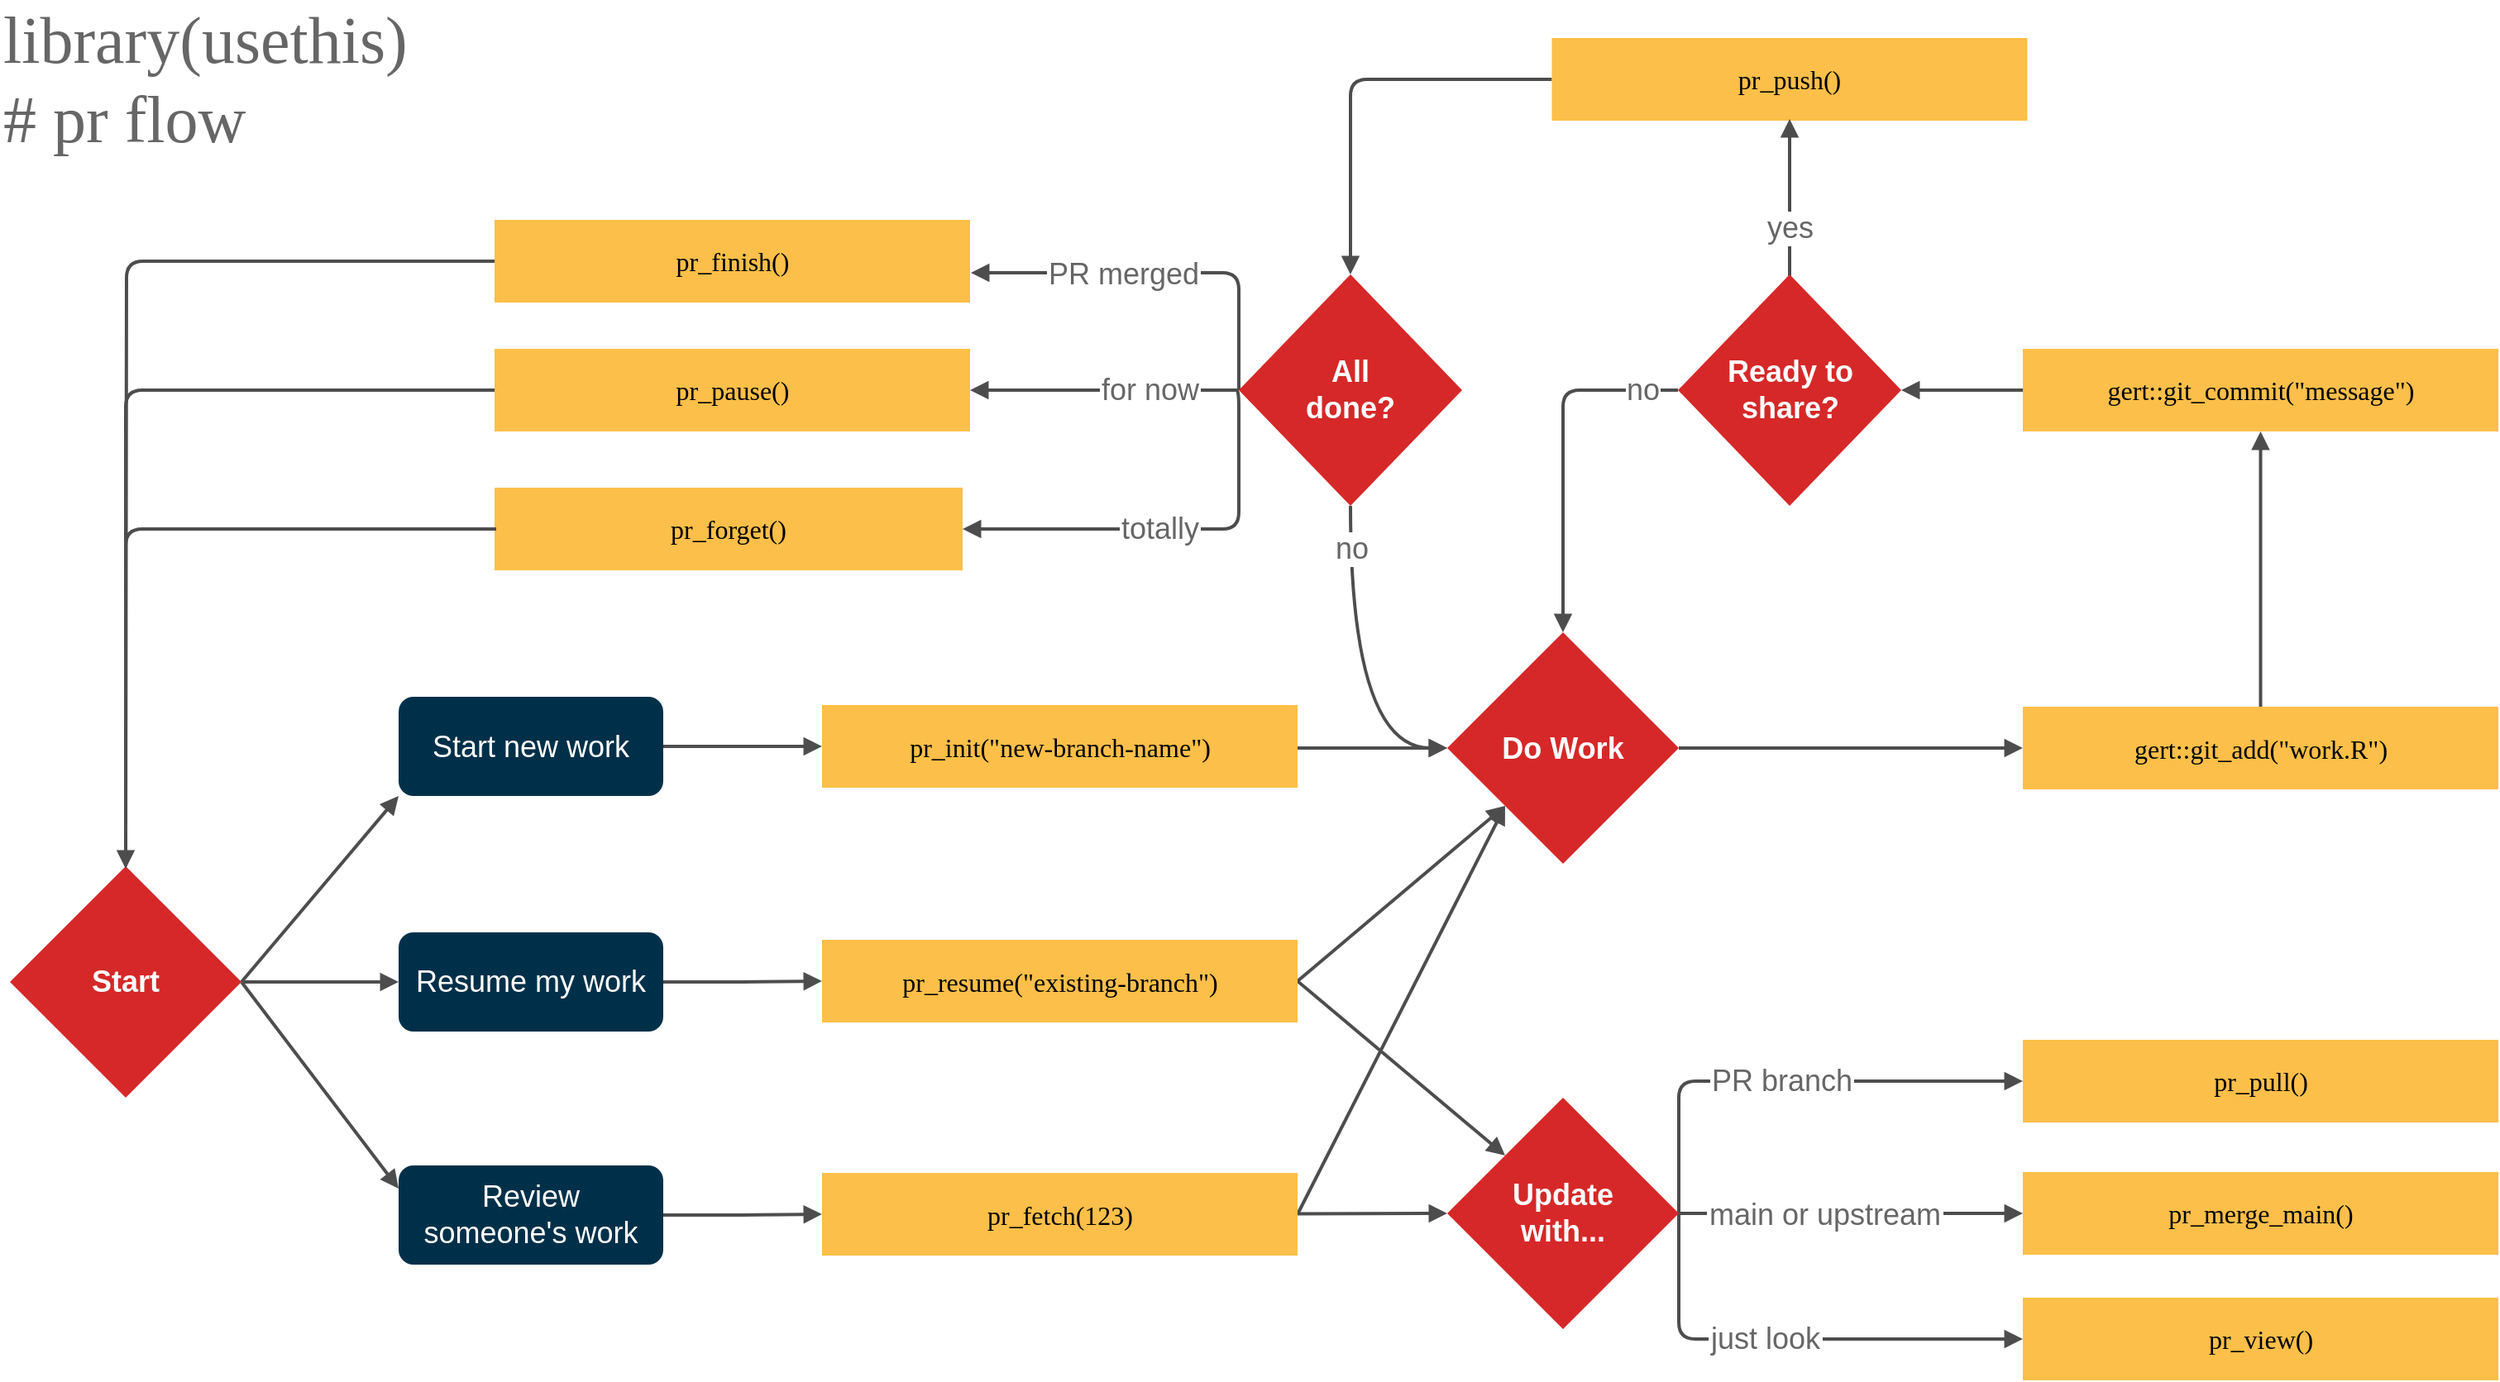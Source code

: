 <mxfile version="14.8.3" type="device"><diagram id="C5RBs43oDa-KdzZeNtuy" name="Page-1"><mxGraphModel dx="2606" dy="1859" grid="1" gridSize="18" guides="1" tooltips="1" connect="1" arrows="1" fold="1" page="1" pageScale="1" pageWidth="1600" pageHeight="900" math="0" shadow="0"><root><mxCell id="WIyWlLk6GJQsqaUBKTNV-0"/><mxCell id="WIyWlLk6GJQsqaUBKTNV-1" parent="WIyWlLk6GJQsqaUBKTNV-0"/><mxCell id="kXnddVu0CnXyLoXX3xA2-21" style="rounded=1;sketch=0;orthogonalLoop=1;jettySize=auto;html=1;entryX=0;entryY=1;entryDx=0;entryDy=0;fontFamily=Helvetica;fontSize=18;fontColor=#FFFFFF;strokeColor=#4D4D4D;strokeWidth=2;endArrow=block;endFill=1;exitX=1;exitY=0.5;exitDx=0;exitDy=0;" parent="WIyWlLk6GJQsqaUBKTNV-1" source="kXnddVu0CnXyLoXX3xA2-0" target="kXnddVu0CnXyLoXX3xA2-2" edge="1"><mxGeometry relative="1" as="geometry"/></mxCell><mxCell id="kXnddVu0CnXyLoXX3xA2-24" style="edgeStyle=orthogonalEdgeStyle;curved=0;sketch=0;orthogonalLoop=1;jettySize=auto;html=1;entryX=0;entryY=0.5;entryDx=0;entryDy=0;fontSize=18;fontColor=#FFFFFF;endArrow=block;endFill=1;strokeColor=#4D4D4D;strokeWidth=2;" parent="WIyWlLk6GJQsqaUBKTNV-1" source="kXnddVu0CnXyLoXX3xA2-0" target="kXnddVu0CnXyLoXX3xA2-3" edge="1"><mxGeometry relative="1" as="geometry"/></mxCell><mxCell id="kXnddVu0CnXyLoXX3xA2-25" style="sketch=0;orthogonalLoop=1;jettySize=auto;html=1;fontSize=18;fontColor=#FFFFFF;endArrow=block;endFill=1;strokeColor=#4D4D4D;strokeWidth=2;exitX=1;exitY=0.5;exitDx=0;exitDy=0;" parent="WIyWlLk6GJQsqaUBKTNV-1" source="kXnddVu0CnXyLoXX3xA2-0" edge="1"><mxGeometry relative="1" as="geometry"><mxPoint x="283" y="748" as="targetPoint"/></mxGeometry></mxCell><object label="Start" type="start" key="start" id="kXnddVu0CnXyLoXX3xA2-0"><mxCell style="rhombus;whiteSpace=wrap;html=1;rounded=0;sketch=0;strokeColor=none;fillColor=#D62828;fontSize=18;fontStyle=1;fontColor=#FFFFFF;" parent="WIyWlLk6GJQsqaUBKTNV-1" vertex="1"><mxGeometry x="48" y="553" width="140" height="140" as="geometry"/></mxCell></object><mxCell id="kXnddVu0CnXyLoXX3xA2-28" style="edgeStyle=orthogonalEdgeStyle;curved=0;sketch=0;orthogonalLoop=1;jettySize=auto;html=1;entryX=0;entryY=0.5;entryDx=0;entryDy=0;fontSize=18;fontColor=#FFFFFF;endArrow=block;endFill=1;strokeColor=#4D4D4D;strokeWidth=2;" parent="WIyWlLk6GJQsqaUBKTNV-1" source="kXnddVu0CnXyLoXX3xA2-2" target="kXnddVu0CnXyLoXX3xA2-6" edge="1"><mxGeometry relative="1" as="geometry"/></mxCell><object label="Start new work" type="decision" key="start-new-work" id="kXnddVu0CnXyLoXX3xA2-2"><mxCell style="rounded=1;whiteSpace=wrap;html=1;sketch=0;strokeColor=none;fillColor=#003049;fontFamily=Helvetica;fontColor=#FFFFFF;fontStyle=0;fontSize=18;spacingLeft=5;spacingRight=5;" parent="WIyWlLk6GJQsqaUBKTNV-1" vertex="1"><mxGeometry x="283" y="450.5" width="160" height="60" as="geometry"/></mxCell></object><mxCell id="kXnddVu0CnXyLoXX3xA2-27" style="edgeStyle=orthogonalEdgeStyle;curved=0;sketch=0;orthogonalLoop=1;jettySize=auto;html=1;entryX=0;entryY=0.5;entryDx=0;entryDy=0;fontSize=18;fontColor=#FFFFFF;endArrow=block;endFill=1;strokeColor=#4D4D4D;strokeWidth=2;" parent="WIyWlLk6GJQsqaUBKTNV-1" source="kXnddVu0CnXyLoXX3xA2-3" target="kXnddVu0CnXyLoXX3xA2-5" edge="1"><mxGeometry relative="1" as="geometry"/></mxCell><object label="Resume my work" key="resume-my-work" id="kXnddVu0CnXyLoXX3xA2-3"><mxCell style="rounded=1;whiteSpace=wrap;html=1;sketch=0;fontSize=18;fontColor=#FFFFFF;fontStyle=0;strokeColor=none;fillColor=#003049;spacingLeft=5;spacingRight=5;" parent="WIyWlLk6GJQsqaUBKTNV-1" vertex="1"><mxGeometry x="283" y="593" width="160" height="60" as="geometry"/></mxCell></object><mxCell id="kXnddVu0CnXyLoXX3xA2-26" style="edgeStyle=orthogonalEdgeStyle;curved=0;sketch=0;orthogonalLoop=1;jettySize=auto;html=1;entryX=0;entryY=0.5;entryDx=0;entryDy=0;fontSize=18;fontColor=#FFFFFF;endArrow=block;endFill=1;strokeColor=#4D4D4D;strokeWidth=2;" parent="WIyWlLk6GJQsqaUBKTNV-1" source="kXnddVu0CnXyLoXX3xA2-4" target="kXnddVu0CnXyLoXX3xA2-7" edge="1"><mxGeometry relative="1" as="geometry"/></mxCell><object label="Review someone's work" key="review-others-work" id="kXnddVu0CnXyLoXX3xA2-4"><mxCell style="rounded=1;whiteSpace=wrap;html=1;sketch=0;fontSize=18;fontColor=#FFFFFF;fontStyle=0;strokeColor=none;fillColor=#003049;perimeterSpacing=0;spacingLeft=5;spacingRight=5;" parent="WIyWlLk6GJQsqaUBKTNV-1" vertex="1"><mxGeometry x="283" y="734" width="160" height="60" as="geometry"/></mxCell></object><mxCell id="kXnddVu0CnXyLoXX3xA2-36" style="sketch=0;orthogonalLoop=1;jettySize=auto;html=1;entryX=0;entryY=1;entryDx=0;entryDy=0;fontSize=18;fontColor=#FFFFFF;endArrow=block;endFill=1;strokeColor=#4D4D4D;strokeWidth=2;exitX=1;exitY=0.5;exitDx=0;exitDy=0;" parent="WIyWlLk6GJQsqaUBKTNV-1" source="kXnddVu0CnXyLoXX3xA2-5" target="kXnddVu0CnXyLoXX3xA2-17" edge="1"><mxGeometry relative="1" as="geometry"/></mxCell><mxCell id="kXnddVu0CnXyLoXX3xA2-37" style="sketch=0;orthogonalLoop=1;jettySize=auto;html=1;entryX=0;entryY=0;entryDx=0;entryDy=0;fontSize=18;fontColor=#FFFFFF;endArrow=block;endFill=1;strokeColor=#4D4D4D;strokeWidth=2;exitX=1;exitY=0.5;exitDx=0;exitDy=0;" parent="WIyWlLk6GJQsqaUBKTNV-1" source="kXnddVu0CnXyLoXX3xA2-5" target="kXnddVu0CnXyLoXX3xA2-18" edge="1"><mxGeometry relative="1" as="geometry"/></mxCell><object label="pr_resume(&quot;existing-branch&quot;)" key="pr-resume" id="kXnddVu0CnXyLoXX3xA2-5"><mxCell style="rounded=0;whiteSpace=wrap;html=1;sketch=0;fontFamily=Source Code Pro;fontSource=https%3A%2F%2Ffonts.googleapis.com%2Fcss%3Ffamily%3DSource%2BCode%2BPro;fontSize=16;strokeColor=none;fillColor=#fcbf49;" parent="WIyWlLk6GJQsqaUBKTNV-1" vertex="1"><mxGeometry x="539" y="597.5" width="287.5" height="50" as="geometry"/></mxCell></object><mxCell id="kXnddVu0CnXyLoXX3xA2-29" style="edgeStyle=orthogonalEdgeStyle;curved=0;sketch=0;orthogonalLoop=1;jettySize=auto;html=1;entryX=0;entryY=0.5;entryDx=0;entryDy=0;fontSize=18;fontColor=#FFFFFF;endArrow=block;endFill=1;strokeColor=#4D4D4D;strokeWidth=2;" parent="WIyWlLk6GJQsqaUBKTNV-1" source="kXnddVu0CnXyLoXX3xA2-6" target="kXnddVu0CnXyLoXX3xA2-17" edge="1"><mxGeometry relative="1" as="geometry"><Array as="points"><mxPoint x="872" y="482"/></Array></mxGeometry></mxCell><object label="pr_init(&quot;new-branch-name&quot;)" key="pr-init" id="kXnddVu0CnXyLoXX3xA2-6"><mxCell style="rounded=0;whiteSpace=wrap;html=1;sketch=0;fontFamily=Source Code Pro;fontSource=https%3A%2F%2Ffonts.googleapis.com%2Fcss%3Ffamily%3DSource%2BCode%2BPro;fontSize=16;strokeColor=none;fillColor=#fcbf49;" parent="WIyWlLk6GJQsqaUBKTNV-1" vertex="1"><mxGeometry x="539" y="455.5" width="287.5" height="50" as="geometry"/></mxCell></object><mxCell id="kXnddVu0CnXyLoXX3xA2-38" style="edgeStyle=none;sketch=0;orthogonalLoop=1;jettySize=auto;html=1;entryX=0;entryY=0.5;entryDx=0;entryDy=0;fontSize=18;fontColor=#FFFFFF;endArrow=block;endFill=1;strokeColor=#4D4D4D;strokeWidth=2;" parent="WIyWlLk6GJQsqaUBKTNV-1" source="kXnddVu0CnXyLoXX3xA2-7" target="kXnddVu0CnXyLoXX3xA2-18" edge="1"><mxGeometry relative="1" as="geometry"/></mxCell><mxCell id="kXnddVu0CnXyLoXX3xA2-39" style="edgeStyle=none;sketch=0;orthogonalLoop=1;jettySize=auto;html=1;fontSize=18;fontColor=#FFFFFF;endArrow=block;endFill=1;strokeColor=#4D4D4D;strokeWidth=2;exitX=1;exitY=0.5;exitDx=0;exitDy=0;entryX=0;entryY=1;entryDx=0;entryDy=0;" parent="WIyWlLk6GJQsqaUBKTNV-1" source="kXnddVu0CnXyLoXX3xA2-7" target="kXnddVu0CnXyLoXX3xA2-17" edge="1"><mxGeometry relative="1" as="geometry"><mxPoint x="858" y="774" as="sourcePoint"/></mxGeometry></mxCell><object label="pr_fetch(123)" key="pr-fetch" id="kXnddVu0CnXyLoXX3xA2-7"><mxCell style="rounded=0;whiteSpace=wrap;html=1;sketch=0;fontFamily=Source Code Pro;fontSource=https%3A%2F%2Ffonts.googleapis.com%2Fcss%3Ffamily%3DSource%2BCode%2BPro;fontSize=16;strokeColor=none;fillColor=#fcbf49;" parent="WIyWlLk6GJQsqaUBKTNV-1" vertex="1"><mxGeometry x="539" y="738.5" width="287.5" height="50" as="geometry"/></mxCell></object><object label="&lt;div&gt;pr_pull()&lt;/div&gt;" key="pr-pull" id="kXnddVu0CnXyLoXX3xA2-8"><mxCell style="rounded=0;whiteSpace=wrap;html=1;sketch=0;fontFamily=Source Code Pro;fontSource=https%3A%2F%2Ffonts.googleapis.com%2Fcss%3Ffamily%3DSource%2BCode%2BPro;fontSize=16;strokeColor=none;fillColor=#fcbf49;" parent="WIyWlLk6GJQsqaUBKTNV-1" vertex="1"><mxGeometry x="1265" y="658" width="287.5" height="50" as="geometry"/></mxCell></object><object label="pr_merge_main()" key="pr-merge-main" id="kXnddVu0CnXyLoXX3xA2-9"><mxCell style="rounded=0;whiteSpace=wrap;html=1;sketch=0;fontFamily=Source Code Pro;fontSource=https%3A%2F%2Ffonts.googleapis.com%2Fcss%3Ffamily%3DSource%2BCode%2BPro;fontSize=16;strokeColor=none;fillColor=#fcbf49;" parent="WIyWlLk6GJQsqaUBKTNV-1" vertex="1"><mxGeometry x="1265" y="738" width="287.5" height="50" as="geometry"/></mxCell></object><object label="pr_view()" key="pr-view" id="kXnddVu0CnXyLoXX3xA2-10"><mxCell style="rounded=0;whiteSpace=wrap;html=1;sketch=0;fontFamily=Source Code Pro;fontSource=https%3A%2F%2Ffonts.googleapis.com%2Fcss%3Ffamily%3DSource%2BCode%2BPro;fontSize=16;strokeColor=none;fillColor=#fcbf49;" parent="WIyWlLk6GJQsqaUBKTNV-1" vertex="1"><mxGeometry x="1265" y="814" width="287.5" height="50" as="geometry"/></mxCell></object><mxCell id="kXnddVu0CnXyLoXX3xA2-31" style="edgeStyle=orthogonalEdgeStyle;curved=0;sketch=0;orthogonalLoop=1;jettySize=auto;html=1;entryX=0.5;entryY=1;entryDx=0;entryDy=0;fontSize=18;fontColor=#FFFFFF;endArrow=block;endFill=1;strokeColor=#4D4D4D;strokeWidth=2;" parent="WIyWlLk6GJQsqaUBKTNV-1" source="kXnddVu0CnXyLoXX3xA2-11" target="kXnddVu0CnXyLoXX3xA2-12" edge="1"><mxGeometry relative="1" as="geometry"/></mxCell><object label="gert::git_add(&quot;work.R&quot;)" key="gert-git-add" id="kXnddVu0CnXyLoXX3xA2-11"><mxCell style="rounded=0;whiteSpace=wrap;html=1;sketch=0;fontFamily=Source Code Pro;fontSource=https%3A%2F%2Ffonts.googleapis.com%2Fcss%3Ffamily%3DSource%2BCode%2BPro;fontSize=16;strokeColor=none;fillColor=#fcbf49;" parent="WIyWlLk6GJQsqaUBKTNV-1" vertex="1"><mxGeometry x="1265" y="456.5" width="287.5" height="50" as="geometry"/></mxCell></object><mxCell id="kXnddVu0CnXyLoXX3xA2-32" style="edgeStyle=orthogonalEdgeStyle;curved=0;sketch=0;orthogonalLoop=1;jettySize=auto;html=1;entryX=1;entryY=0.5;entryDx=0;entryDy=0;fontSize=18;fontColor=#FFFFFF;endArrow=block;endFill=1;strokeColor=#4D4D4D;strokeWidth=2;" parent="WIyWlLk6GJQsqaUBKTNV-1" source="kXnddVu0CnXyLoXX3xA2-12" target="kXnddVu0CnXyLoXX3xA2-19" edge="1"><mxGeometry relative="1" as="geometry"/></mxCell><object label="gert::git_commit(&quot;message&quot;)" key="gert-git-commit" id="kXnddVu0CnXyLoXX3xA2-12"><mxCell style="rounded=0;whiteSpace=wrap;html=1;sketch=0;fontFamily=Source Code Pro;fontSource=https%3A%2F%2Ffonts.googleapis.com%2Fcss%3Ffamily%3DSource%2BCode%2BPro;fontSize=16;strokeColor=none;fillColor=#fcbf49;" parent="WIyWlLk6GJQsqaUBKTNV-1" vertex="1"><mxGeometry x="1265" y="240" width="287.5" height="50" as="geometry"/></mxCell></object><mxCell id="kXnddVu0CnXyLoXX3xA2-46" style="edgeStyle=orthogonalEdgeStyle;sketch=0;orthogonalLoop=1;jettySize=auto;html=1;entryX=0.5;entryY=0;entryDx=0;entryDy=0;fontSize=18;fontColor=#FFFFFF;endArrow=block;endFill=1;strokeColor=#4D4D4D;strokeWidth=2;" parent="WIyWlLk6GJQsqaUBKTNV-1" source="kXnddVu0CnXyLoXX3xA2-13" target="kXnddVu0CnXyLoXX3xA2-20" edge="1"><mxGeometry relative="1" as="geometry"/></mxCell><object label="pr_push()" key="pr-push" id="kXnddVu0CnXyLoXX3xA2-13"><mxCell style="rounded=0;whiteSpace=wrap;html=1;sketch=0;fontFamily=Source Code Pro;fontSource=https%3A%2F%2Ffonts.googleapis.com%2Fcss%3Ffamily%3DSource%2BCode%2BPro;fontSize=16;strokeColor=none;fillColor=#fcbf49;" parent="WIyWlLk6GJQsqaUBKTNV-1" vertex="1"><mxGeometry x="980.25" y="52" width="287.5" height="50" as="geometry"/></mxCell></object><mxCell id="kXnddVu0CnXyLoXX3xA2-48" style="edgeStyle=orthogonalEdgeStyle;sketch=0;orthogonalLoop=1;jettySize=auto;html=1;fontSize=18;fontColor=#FFFFFF;endArrow=none;endFill=0;strokeColor=#4D4D4D;strokeWidth=2;" parent="WIyWlLk6GJQsqaUBKTNV-1" source="kXnddVu0CnXyLoXX3xA2-14" target="kXnddVu0CnXyLoXX3xA2-0" edge="1"><mxGeometry relative="1" as="geometry"/></mxCell><object label="pr_pause()" key="pr-pause" id="kXnddVu0CnXyLoXX3xA2-14"><mxCell style="rounded=0;whiteSpace=wrap;html=1;sketch=0;fontFamily=Source Code Pro;fontSource=https%3A%2F%2Ffonts.googleapis.com%2Fcss%3Ffamily%3DSource%2BCode%2BPro;fontSize=16;strokeColor=none;fillColor=#fcbf49;" parent="WIyWlLk6GJQsqaUBKTNV-1" vertex="1"><mxGeometry x="341" y="240" width="287.5" height="50" as="geometry"/></mxCell></object><mxCell id="kXnddVu0CnXyLoXX3xA2-47" style="edgeStyle=orthogonalEdgeStyle;sketch=0;orthogonalLoop=1;jettySize=auto;html=1;fontSize=18;fontColor=#FFFFFF;endArrow=none;endFill=0;strokeColor=#4D4D4D;strokeWidth=2;targetPerimeterSpacing=9;" parent="WIyWlLk6GJQsqaUBKTNV-1" source="kXnddVu0CnXyLoXX3xA2-15" edge="1"><mxGeometry relative="1" as="geometry"><mxPoint x="118" y="553" as="targetPoint"/></mxGeometry></mxCell><object label="pr_finish()" key="pr-finish" id="kXnddVu0CnXyLoXX3xA2-15"><mxCell style="rounded=0;whiteSpace=wrap;html=1;sketch=0;fontFamily=Source Code Pro;fontSource=https%3A%2F%2Ffonts.googleapis.com%2Fcss%3Ffamily%3DSource%2BCode%2BPro;fontSize=16;strokeColor=none;fillColor=#fcbf49;" parent="WIyWlLk6GJQsqaUBKTNV-1" vertex="1"><mxGeometry x="341" y="162" width="287.5" height="50" as="geometry"/></mxCell></object><mxCell id="YadZ5A5QUAUrvNN7BxzM-11" style="edgeStyle=orthogonalEdgeStyle;curved=0;sketch=0;orthogonalLoop=1;jettySize=auto;html=1;exitX=1;exitY=0.5;exitDx=0;exitDy=0;entryX=0;entryY=0.5;entryDx=0;entryDy=0;fontSize=18;fontColor=#FFFFFF;endArrow=block;endFill=1;strokeColor=#4D4D4D;strokeWidth=2;" edge="1" parent="WIyWlLk6GJQsqaUBKTNV-1" source="kXnddVu0CnXyLoXX3xA2-17" target="kXnddVu0CnXyLoXX3xA2-11"><mxGeometry relative="1" as="geometry"/></mxCell><object label="Do Work" key="do-work" id="kXnddVu0CnXyLoXX3xA2-17"><mxCell style="rhombus;whiteSpace=wrap;html=1;rounded=0;sketch=0;strokeColor=none;fillColor=#D62828;fontSize=18;fontStyle=1;fontColor=#FFFFFF;" parent="WIyWlLk6GJQsqaUBKTNV-1" vertex="1"><mxGeometry x="917" y="411.5" width="140" height="140" as="geometry"/></mxCell></object><mxCell id="kXnddVu0CnXyLoXX3xA2-40" style="edgeStyle=orthogonalEdgeStyle;sketch=0;orthogonalLoop=1;jettySize=auto;html=1;entryX=0;entryY=0.5;entryDx=0;entryDy=0;fontSize=18;fontColor=#FFFFFF;endArrow=block;endFill=1;strokeColor=#4D4D4D;strokeWidth=2;" parent="WIyWlLk6GJQsqaUBKTNV-1" target="kXnddVu0CnXyLoXX3xA2-8" edge="1"><mxGeometry relative="1" as="geometry"><Array as="points"><mxPoint x="1057" y="683"/></Array><mxPoint x="1057" y="788" as="sourcePoint"/></mxGeometry></mxCell><mxCell id="kXnddVu0CnXyLoXX3xA2-51" value="&lt;div&gt;PR branch&lt;br&gt;&lt;/div&gt;" style="edgeLabel;html=1;align=left;verticalAlign=middle;resizable=0;points=[];fontSize=18;fontColor=#666666;labelBorderColor=#FFFFFF;" parent="kXnddVu0CnXyLoXX3xA2-40" vertex="1" connectable="0"><mxGeometry x="-0.06" y="-3" relative="1" as="geometry"><mxPoint x="-25" y="-3" as="offset"/></mxGeometry></mxCell><mxCell id="kXnddVu0CnXyLoXX3xA2-41" style="edgeStyle=orthogonalEdgeStyle;sketch=0;orthogonalLoop=1;jettySize=auto;html=1;entryX=0;entryY=0.5;entryDx=0;entryDy=0;fontSize=18;fontColor=#FFFFFF;endArrow=block;endFill=1;strokeColor=#4D4D4D;strokeWidth=2;" parent="WIyWlLk6GJQsqaUBKTNV-1" source="kXnddVu0CnXyLoXX3xA2-18" target="kXnddVu0CnXyLoXX3xA2-9" edge="1"><mxGeometry relative="1" as="geometry"/></mxCell><mxCell id="kXnddVu0CnXyLoXX3xA2-52" value="main or upstream" style="edgeLabel;html=1;align=center;verticalAlign=middle;resizable=0;points=[];fontSize=18;fontColor=#666666;labelBorderColor=#FFFFFF;" parent="kXnddVu0CnXyLoXX3xA2-41" vertex="1" connectable="0"><mxGeometry x="-0.266" y="-1" relative="1" as="geometry"><mxPoint x="11" as="offset"/></mxGeometry></mxCell><mxCell id="kXnddVu0CnXyLoXX3xA2-42" style="edgeStyle=orthogonalEdgeStyle;sketch=0;orthogonalLoop=1;jettySize=auto;html=1;entryX=0;entryY=0.5;entryDx=0;entryDy=0;fontSize=18;fontColor=#FFFFFF;endArrow=block;endFill=1;strokeColor=#4D4D4D;strokeWidth=2;" parent="WIyWlLk6GJQsqaUBKTNV-1" target="kXnddVu0CnXyLoXX3xA2-10" edge="1"><mxGeometry relative="1" as="geometry"><Array as="points"><mxPoint x="1057" y="839"/></Array><mxPoint x="1057" y="738" as="sourcePoint"/></mxGeometry></mxCell><mxCell id="kXnddVu0CnXyLoXX3xA2-54" value="just look" style="edgeLabel;html=1;align=center;verticalAlign=middle;resizable=0;points=[];fontSize=18;fontColor=#666666;labelBorderColor=#FFFFFF;" parent="kXnddVu0CnXyLoXX3xA2-42" vertex="1" connectable="0"><mxGeometry x="-0.138" y="-2" relative="1" as="geometry"><mxPoint x="20" y="-2" as="offset"/></mxGeometry></mxCell><object label="&lt;div&gt;Update &lt;br&gt;&lt;/div&gt;&lt;div&gt;with...&lt;/div&gt;" key="update-with" id="kXnddVu0CnXyLoXX3xA2-18"><mxCell style="rhombus;whiteSpace=wrap;html=1;rounded=0;sketch=0;strokeColor=none;fillColor=#D62828;fontSize=18;fontStyle=1;fontColor=#FFFFFF;spacingLeft=5;spacingRight=5;" parent="WIyWlLk6GJQsqaUBKTNV-1" vertex="1"><mxGeometry x="917" y="693" width="140" height="140" as="geometry"/></mxCell></object><mxCell id="kXnddVu0CnXyLoXX3xA2-33" value="yes" style="edgeStyle=orthogonalEdgeStyle;curved=0;sketch=0;orthogonalLoop=1;jettySize=auto;html=1;entryX=0.5;entryY=1;entryDx=0;entryDy=0;fontSize=18;endArrow=block;endFill=1;strokeColor=#4D4D4D;strokeWidth=2;fontColor=#666666;exitX=0.5;exitY=0.043;exitDx=0;exitDy=0;exitPerimeter=0;" parent="WIyWlLk6GJQsqaUBKTNV-1" source="kXnddVu0CnXyLoXX3xA2-19" edge="1"><mxGeometry x="-0.312" relative="1" as="geometry"><mxPoint x="1124" y="194" as="sourcePoint"/><mxPoint x="1124" y="101" as="targetPoint"/><mxPoint as="offset"/></mxGeometry></mxCell><mxCell id="kXnddVu0CnXyLoXX3xA2-35" style="edgeStyle=orthogonalEdgeStyle;curved=0;sketch=0;orthogonalLoop=1;jettySize=auto;html=1;entryX=0.5;entryY=0;entryDx=0;entryDy=0;fontSize=18;fontColor=#FFFFFF;endArrow=block;endFill=1;strokeColor=#4D4D4D;strokeWidth=2;exitX=0;exitY=0.5;exitDx=0;exitDy=0;" parent="WIyWlLk6GJQsqaUBKTNV-1" source="kXnddVu0CnXyLoXX3xA2-19" target="kXnddVu0CnXyLoXX3xA2-17" edge="1"><mxGeometry relative="1" as="geometry"/></mxCell><mxCell id="kXnddVu0CnXyLoXX3xA2-49" value="no" style="edgeLabel;html=1;align=center;verticalAlign=middle;resizable=0;points=[];fontSize=18;fontColor=#666666;" parent="kXnddVu0CnXyLoXX3xA2-35" vertex="1" connectable="0"><mxGeometry x="-0.042" y="1" relative="1" as="geometry"><mxPoint x="47" y="-34" as="offset"/></mxGeometry></mxCell><object label="Ready to share?" key="ready-to-share" id="kXnddVu0CnXyLoXX3xA2-19"><mxCell style="rhombus;whiteSpace=wrap;html=1;rounded=0;sketch=0;strokeColor=none;fillColor=#D62828;fontSize=18;fontStyle=1;fontColor=#FFFFFF;spacingLeft=5;spacingRight=5;" parent="WIyWlLk6GJQsqaUBKTNV-1" vertex="1"><mxGeometry x="1056.5" y="195" width="135" height="140" as="geometry"/></mxCell></object><mxCell id="kXnddVu0CnXyLoXX3xA2-43" style="edgeStyle=orthogonalEdgeStyle;sketch=0;orthogonalLoop=1;jettySize=auto;html=1;entryX=0;entryY=0.5;entryDx=0;entryDy=0;fontSize=18;fontColor=#FFFFFF;endArrow=block;endFill=1;strokeColor=#4D4D4D;strokeWidth=2;exitX=0.5;exitY=1;exitDx=0;exitDy=0;curved=1;" parent="WIyWlLk6GJQsqaUBKTNV-1" source="kXnddVu0CnXyLoXX3xA2-20" target="kXnddVu0CnXyLoXX3xA2-17" edge="1"><mxGeometry relative="1" as="geometry"/></mxCell><mxCell id="kXnddVu0CnXyLoXX3xA2-50" value="no" style="edgeLabel;html=1;align=center;verticalAlign=middle;resizable=0;points=[];fontSize=18;fontColor=#666666;" parent="kXnddVu0CnXyLoXX3xA2-43" vertex="1" connectable="0"><mxGeometry x="-0.48" y="2" relative="1" as="geometry"><mxPoint x="-2" y="-28" as="offset"/></mxGeometry></mxCell><mxCell id="kXnddVu0CnXyLoXX3xA2-44" style="edgeStyle=orthogonalEdgeStyle;sketch=0;orthogonalLoop=1;jettySize=auto;html=1;fontSize=18;fontColor=#FFFFFF;endArrow=block;endFill=1;strokeColor=#4D4D4D;strokeWidth=2;" parent="WIyWlLk6GJQsqaUBKTNV-1" edge="1"><mxGeometry relative="1" as="geometry"><mxPoint x="629" y="194" as="targetPoint"/><Array as="points"><mxPoint x="791" y="194"/></Array><mxPoint x="791" y="265" as="sourcePoint"/></mxGeometry></mxCell><mxCell id="kXnddVu0CnXyLoXX3xA2-55" value="PR merged" style="edgeLabel;html=1;align=right;verticalAlign=middle;resizable=0;points=[];fontSize=18;fontColor=#666666;labelBorderColor=#FFFFFF;spacing=2;" parent="kXnddVu0CnXyLoXX3xA2-44" vertex="1" connectable="0"><mxGeometry x="0.15" y="1" relative="1" as="geometry"><mxPoint x="40" as="offset"/></mxGeometry></mxCell><mxCell id="kXnddVu0CnXyLoXX3xA2-45" style="edgeStyle=orthogonalEdgeStyle;sketch=0;orthogonalLoop=1;jettySize=auto;html=1;entryX=1;entryY=0.5;entryDx=0;entryDy=0;fontSize=18;fontColor=#FFFFFF;endArrow=block;endFill=1;strokeColor=#4D4D4D;strokeWidth=2;exitX=0;exitY=0.5;exitDx=0;exitDy=0;" parent="WIyWlLk6GJQsqaUBKTNV-1" source="kXnddVu0CnXyLoXX3xA2-20" target="kXnddVu0CnXyLoXX3xA2-14" edge="1"><mxGeometry relative="1" as="geometry"><Array as="points"><mxPoint x="714" y="265"/><mxPoint x="714" y="265"/></Array></mxGeometry></mxCell><mxCell id="kXnddVu0CnXyLoXX3xA2-57" value="&lt;div&gt;for now&lt;/div&gt;" style="edgeLabel;html=1;align=right;verticalAlign=middle;resizable=0;points=[];fontSize=18;fontColor=#666666;labelBorderColor=#FFFFFF;spacing=2;" parent="kXnddVu0CnXyLoXX3xA2-45" vertex="1" connectable="0"><mxGeometry x="-0.055" y="4" relative="1" as="geometry"><mxPoint x="54" y="-4" as="offset"/></mxGeometry></mxCell><object label="&lt;div&gt;All &lt;br&gt;&lt;/div&gt;&lt;div&gt;done?&lt;/div&gt;" key="all-done" id="kXnddVu0CnXyLoXX3xA2-20"><mxCell style="rhombus;whiteSpace=wrap;html=1;rounded=0;sketch=0;strokeColor=none;fillColor=#D62828;fontSize=18;fontStyle=1;fontColor=#FFFFFF;spacingLeft=5;spacingRight=5;" parent="WIyWlLk6GJQsqaUBKTNV-1" vertex="1"><mxGeometry x="791" y="195" width="135" height="140" as="geometry"/></mxCell></object><mxCell id="kXnddVu0CnXyLoXX3xA2-60" value="&lt;div style=&quot;font-size: 40px;&quot;&gt;library(usethis)&lt;/div&gt;&lt;div style=&quot;font-size: 40px;&quot;&gt;# pr flow&lt;br style=&quot;font-size: 40px;&quot;&gt;&lt;/div&gt;" style="text;html=1;strokeColor=none;fillColor=none;align=left;verticalAlign=middle;whiteSpace=wrap;rounded=0;sketch=0;fontSize=40;fontColor=#666666;fontFamily=Source Code Pro;fontSource=https%3A%2F%2Ffonts.googleapis.com%2Fcss%3Ffamily%3DSource%2BCode%2BPro;" parent="WIyWlLk6GJQsqaUBKTNV-1" vertex="1"><mxGeometry x="42" y="32" width="395" height="90" as="geometry"/></mxCell><object label="pr_forget()" key="pr-finish" id="YadZ5A5QUAUrvNN7BxzM-0"><mxCell style="rounded=0;whiteSpace=wrap;html=1;sketch=0;fontFamily=Source Code Pro;fontSource=https%3A%2F%2Ffonts.googleapis.com%2Fcss%3Ffamily%3DSource%2BCode%2BPro;fontSize=16;strokeColor=none;fillColor=#fcbf49;" vertex="1" parent="WIyWlLk6GJQsqaUBKTNV-1"><mxGeometry x="341" y="324" width="283" height="50" as="geometry"/></mxCell></object><mxCell id="YadZ5A5QUAUrvNN7BxzM-3" style="edgeStyle=orthogonalEdgeStyle;sketch=0;orthogonalLoop=1;jettySize=auto;html=1;fontSize=18;fontColor=#FFFFFF;endArrow=block;endFill=1;strokeColor=#4D4D4D;strokeWidth=2;exitX=0;exitY=0.5;exitDx=0;exitDy=0;entryX=1;entryY=0.5;entryDx=0;entryDy=0;" edge="1" parent="WIyWlLk6GJQsqaUBKTNV-1" target="YadZ5A5QUAUrvNN7BxzM-0"><mxGeometry relative="1" as="geometry"><mxPoint x="714" y="396" as="targetPoint"/><Array as="points"><mxPoint x="791" y="265"/><mxPoint x="791" y="349"/></Array><mxPoint x="788" y="265" as="sourcePoint"/></mxGeometry></mxCell><mxCell id="YadZ5A5QUAUrvNN7BxzM-4" value="totally" style="edgeLabel;html=1;align=right;verticalAlign=middle;resizable=0;points=[];fontSize=18;fontColor=#666666;labelBorderColor=#FFFFFF;spacing=2;" vertex="1" connectable="0" parent="YadZ5A5QUAUrvNN7BxzM-3"><mxGeometry x="0.15" y="1" relative="1" as="geometry"><mxPoint x="36" y="-1" as="offset"/></mxGeometry></mxCell><mxCell id="YadZ5A5QUAUrvNN7BxzM-6" style="edgeStyle=orthogonalEdgeStyle;sketch=0;orthogonalLoop=1;jettySize=auto;html=1;fontSize=18;fontColor=#FFFFFF;endArrow=block;endFill=1;strokeColor=#4D4D4D;strokeWidth=2;exitX=0;exitY=0.5;exitDx=0;exitDy=0;entryX=0.5;entryY=0.011;entryDx=0;entryDy=0;entryPerimeter=0;" edge="1" parent="WIyWlLk6GJQsqaUBKTNV-1" target="kXnddVu0CnXyLoXX3xA2-0"><mxGeometry relative="1" as="geometry"><mxPoint x="342" y="349" as="sourcePoint"/><mxPoint x="118" y="540" as="targetPoint"/><Array as="points"><mxPoint x="118" y="349"/></Array></mxGeometry></mxCell></root></mxGraphModel></diagram></mxfile>